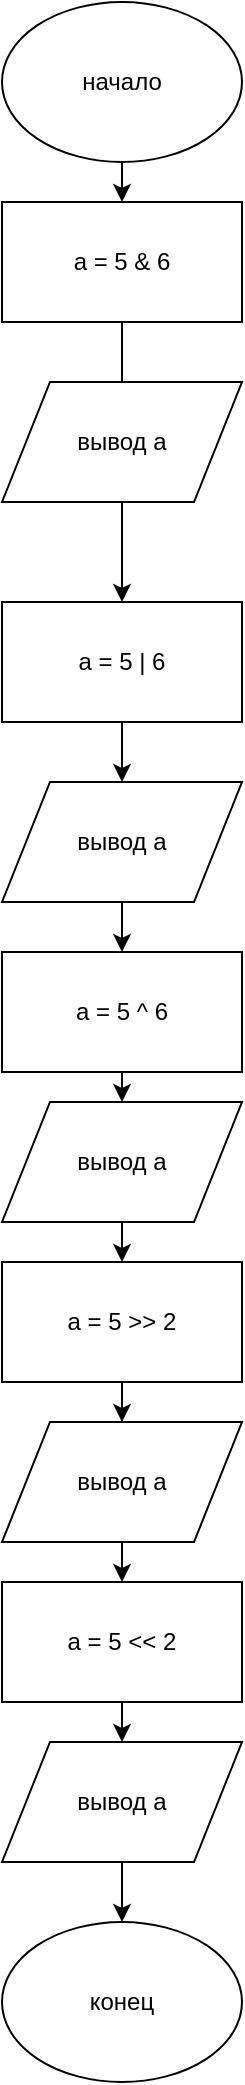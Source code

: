 <mxfile version="13.4.2" type="device" pages="4"><diagram id="A22B_fMYNhFqxPdB_qHU" name="Task1"><mxGraphModel dx="782" dy="420" grid="1" gridSize="10" guides="1" tooltips="1" connect="1" arrows="1" fold="1" page="1" pageScale="1" pageWidth="827" pageHeight="1169" math="0" shadow="0"><root><mxCell id="0"/><mxCell id="1" parent="0"/><mxCell id="sLDEyUpbkMN9FIX63lwZ-4" style="edgeStyle=orthogonalEdgeStyle;rounded=0;orthogonalLoop=1;jettySize=auto;html=1;exitX=0.5;exitY=1;exitDx=0;exitDy=0;entryX=0.5;entryY=0;entryDx=0;entryDy=0;" parent="1" source="sLDEyUpbkMN9FIX63lwZ-1" target="sLDEyUpbkMN9FIX63lwZ-2" edge="1"><mxGeometry relative="1" as="geometry"/></mxCell><mxCell id="sLDEyUpbkMN9FIX63lwZ-1" value="начало" style="ellipse;whiteSpace=wrap;html=1;" parent="1" vertex="1"><mxGeometry x="360" y="50" width="120" height="80" as="geometry"/></mxCell><mxCell id="sLDEyUpbkMN9FIX63lwZ-5" style="edgeStyle=orthogonalEdgeStyle;rounded=0;orthogonalLoop=1;jettySize=auto;html=1;exitX=0.5;exitY=1;exitDx=0;exitDy=0;entryX=0.5;entryY=0;entryDx=0;entryDy=0;" parent="1" source="sLDEyUpbkMN9FIX63lwZ-2" target="sLDEyUpbkMN9FIX63lwZ-3" edge="1"><mxGeometry relative="1" as="geometry"/></mxCell><mxCell id="sLDEyUpbkMN9FIX63lwZ-2" value="a = 5 &amp;amp; 6" style="rounded=0;whiteSpace=wrap;html=1;" parent="1" vertex="1"><mxGeometry x="360" y="150" width="120" height="60" as="geometry"/></mxCell><mxCell id="sLDEyUpbkMN9FIX63lwZ-9" style="edgeStyle=orthogonalEdgeStyle;rounded=0;orthogonalLoop=1;jettySize=auto;html=1;exitX=0.5;exitY=1;exitDx=0;exitDy=0;entryX=0.5;entryY=0;entryDx=0;entryDy=0;" parent="1" source="sLDEyUpbkMN9FIX63lwZ-3" target="sLDEyUpbkMN9FIX63lwZ-7" edge="1"><mxGeometry relative="1" as="geometry"/></mxCell><mxCell id="sLDEyUpbkMN9FIX63lwZ-3" value="a = 5 | 6" style="rounded=0;whiteSpace=wrap;html=1;" parent="1" vertex="1"><mxGeometry x="360" y="350" width="120" height="60" as="geometry"/></mxCell><mxCell id="sLDEyUpbkMN9FIX63lwZ-6" value="вывод а" style="shape=parallelogram;perimeter=parallelogramPerimeter;whiteSpace=wrap;html=1;" parent="1" vertex="1"><mxGeometry x="360" y="240" width="120" height="60" as="geometry"/></mxCell><mxCell id="sLDEyUpbkMN9FIX63lwZ-12" style="edgeStyle=orthogonalEdgeStyle;rounded=0;orthogonalLoop=1;jettySize=auto;html=1;exitX=0.5;exitY=1;exitDx=0;exitDy=0;entryX=0.5;entryY=0;entryDx=0;entryDy=0;" parent="1" source="sLDEyUpbkMN9FIX63lwZ-7" target="sLDEyUpbkMN9FIX63lwZ-10" edge="1"><mxGeometry relative="1" as="geometry"/></mxCell><mxCell id="sLDEyUpbkMN9FIX63lwZ-7" value="вывод а" style="shape=parallelogram;perimeter=parallelogramPerimeter;whiteSpace=wrap;html=1;" parent="1" vertex="1"><mxGeometry x="360" y="440" width="120" height="60" as="geometry"/></mxCell><mxCell id="sLDEyUpbkMN9FIX63lwZ-13" style="edgeStyle=orthogonalEdgeStyle;rounded=0;orthogonalLoop=1;jettySize=auto;html=1;exitX=0.5;exitY=1;exitDx=0;exitDy=0;entryX=0.5;entryY=0;entryDx=0;entryDy=0;" parent="1" source="sLDEyUpbkMN9FIX63lwZ-10" target="sLDEyUpbkMN9FIX63lwZ-11" edge="1"><mxGeometry relative="1" as="geometry"/></mxCell><mxCell id="sLDEyUpbkMN9FIX63lwZ-10" value="a = 5 ^ 6" style="rounded=0;whiteSpace=wrap;html=1;" parent="1" vertex="1"><mxGeometry x="360" y="525" width="120" height="60" as="geometry"/></mxCell><mxCell id="sLDEyUpbkMN9FIX63lwZ-16" style="edgeStyle=orthogonalEdgeStyle;rounded=0;orthogonalLoop=1;jettySize=auto;html=1;exitX=0.5;exitY=1;exitDx=0;exitDy=0;entryX=0.5;entryY=0;entryDx=0;entryDy=0;" parent="1" source="sLDEyUpbkMN9FIX63lwZ-11" target="sLDEyUpbkMN9FIX63lwZ-14" edge="1"><mxGeometry relative="1" as="geometry"/></mxCell><mxCell id="sLDEyUpbkMN9FIX63lwZ-11" value="вывод а" style="shape=parallelogram;perimeter=parallelogramPerimeter;whiteSpace=wrap;html=1;" parent="1" vertex="1"><mxGeometry x="360" y="600" width="120" height="60" as="geometry"/></mxCell><mxCell id="sLDEyUpbkMN9FIX63lwZ-17" style="edgeStyle=orthogonalEdgeStyle;rounded=0;orthogonalLoop=1;jettySize=auto;html=1;exitX=0.5;exitY=1;exitDx=0;exitDy=0;" parent="1" source="sLDEyUpbkMN9FIX63lwZ-14" target="sLDEyUpbkMN9FIX63lwZ-15" edge="1"><mxGeometry relative="1" as="geometry"/></mxCell><mxCell id="sLDEyUpbkMN9FIX63lwZ-14" value="a = 5 &amp;gt;&amp;gt; 2" style="rounded=0;whiteSpace=wrap;html=1;" parent="1" vertex="1"><mxGeometry x="360" y="680" width="120" height="60" as="geometry"/></mxCell><mxCell id="sLDEyUpbkMN9FIX63lwZ-20" style="edgeStyle=orthogonalEdgeStyle;rounded=0;orthogonalLoop=1;jettySize=auto;html=1;exitX=0.5;exitY=1;exitDx=0;exitDy=0;entryX=0.5;entryY=0;entryDx=0;entryDy=0;" parent="1" source="sLDEyUpbkMN9FIX63lwZ-15" target="sLDEyUpbkMN9FIX63lwZ-18" edge="1"><mxGeometry relative="1" as="geometry"/></mxCell><mxCell id="sLDEyUpbkMN9FIX63lwZ-15" value="вывод а" style="shape=parallelogram;perimeter=parallelogramPerimeter;whiteSpace=wrap;html=1;" parent="1" vertex="1"><mxGeometry x="360" y="760" width="120" height="60" as="geometry"/></mxCell><mxCell id="sLDEyUpbkMN9FIX63lwZ-21" style="edgeStyle=orthogonalEdgeStyle;rounded=0;orthogonalLoop=1;jettySize=auto;html=1;exitX=0.5;exitY=1;exitDx=0;exitDy=0;entryX=0.5;entryY=0;entryDx=0;entryDy=0;" parent="1" source="sLDEyUpbkMN9FIX63lwZ-18" target="sLDEyUpbkMN9FIX63lwZ-19" edge="1"><mxGeometry relative="1" as="geometry"/></mxCell><mxCell id="sLDEyUpbkMN9FIX63lwZ-18" value="a = 5 &amp;lt;&amp;lt; 2" style="rounded=0;whiteSpace=wrap;html=1;" parent="1" vertex="1"><mxGeometry x="360" y="840" width="120" height="60" as="geometry"/></mxCell><mxCell id="sLDEyUpbkMN9FIX63lwZ-23" style="edgeStyle=orthogonalEdgeStyle;rounded=0;orthogonalLoop=1;jettySize=auto;html=1;exitX=0.5;exitY=1;exitDx=0;exitDy=0;entryX=0.5;entryY=0;entryDx=0;entryDy=0;" parent="1" source="sLDEyUpbkMN9FIX63lwZ-19" target="sLDEyUpbkMN9FIX63lwZ-22" edge="1"><mxGeometry relative="1" as="geometry"/></mxCell><mxCell id="sLDEyUpbkMN9FIX63lwZ-19" value="вывод а" style="shape=parallelogram;perimeter=parallelogramPerimeter;whiteSpace=wrap;html=1;" parent="1" vertex="1"><mxGeometry x="360" y="920" width="120" height="60" as="geometry"/></mxCell><mxCell id="sLDEyUpbkMN9FIX63lwZ-22" value="конец" style="ellipse;whiteSpace=wrap;html=1;" parent="1" vertex="1"><mxGeometry x="360" y="1010" width="120" height="80" as="geometry"/></mxCell></root></mxGraphModel></diagram><diagram id="8H3RQwXhNgxfPzlrY67r" name="Task2"><mxGraphModel dx="782" dy="420" grid="1" gridSize="10" guides="1" tooltips="1" connect="1" arrows="1" fold="1" page="1" pageScale="1" pageWidth="827" pageHeight="1169" math="0" shadow="0"><root><mxCell id="LL2yWCV3FfPVCpCNsDiw-0"/><mxCell id="LL2yWCV3FfPVCpCNsDiw-1" parent="LL2yWCV3FfPVCpCNsDiw-0"/><mxCell id="J5-ukEoSJtV6mjIoDvkp-0" style="edgeStyle=orthogonalEdgeStyle;rounded=0;orthogonalLoop=1;jettySize=auto;html=1;exitX=0.5;exitY=1;exitDx=0;exitDy=0;entryX=0.5;entryY=0;entryDx=0;entryDy=0;" parent="LL2yWCV3FfPVCpCNsDiw-1" source="LL2yWCV3FfPVCpCNsDiw-2" target="LL2yWCV3FfPVCpCNsDiw-3" edge="1"><mxGeometry relative="1" as="geometry"/></mxCell><mxCell id="LL2yWCV3FfPVCpCNsDiw-2" value="начало" style="ellipse;whiteSpace=wrap;html=1;" parent="LL2yWCV3FfPVCpCNsDiw-1" vertex="1"><mxGeometry x="340" width="120" height="80" as="geometry"/></mxCell><mxCell id="J5-ukEoSJtV6mjIoDvkp-2" style="edgeStyle=orthogonalEdgeStyle;rounded=0;orthogonalLoop=1;jettySize=auto;html=1;exitX=0.5;exitY=1;exitDx=0;exitDy=0;entryX=0.5;entryY=0;entryDx=0;entryDy=0;" parent="LL2yWCV3FfPVCpCNsDiw-1" source="LL2yWCV3FfPVCpCNsDiw-3" target="SMG-JryVlX074NP7VwOB-0" edge="1"><mxGeometry relative="1" as="geometry"/></mxCell><mxCell id="LL2yWCV3FfPVCpCNsDiw-3" value="ввод координат &lt;br&gt;x1, y1, x2, y2" style="shape=parallelogram;perimeter=parallelogramPerimeter;whiteSpace=wrap;html=1;" parent="LL2yWCV3FfPVCpCNsDiw-1" vertex="1"><mxGeometry x="315" y="90" width="170" height="70" as="geometry"/></mxCell><mxCell id="J5-ukEoSJtV6mjIoDvkp-3" style="edgeStyle=orthogonalEdgeStyle;rounded=0;orthogonalLoop=1;jettySize=auto;html=1;exitX=0.5;exitY=1;exitDx=0;exitDy=0;" parent="LL2yWCV3FfPVCpCNsDiw-1" source="J5-ukEoSJtV6mjIoDvkp-1" target="J5-ukEoSJtV6mjIoDvkp-4" edge="1"><mxGeometry relative="1" as="geometry"><mxPoint x="400" y="320" as="targetPoint"/><Array as="points"><mxPoint x="255" y="360"/><mxPoint x="255" y="360"/></Array></mxGeometry></mxCell><mxCell id="J5-ukEoSJtV6mjIoDvkp-1" value="k = (y2 - y1)/(x2 - x1)" style="rounded=0;whiteSpace=wrap;html=1;" parent="LL2yWCV3FfPVCpCNsDiw-1" vertex="1"><mxGeometry x="195" y="280" width="120" height="60" as="geometry"/></mxCell><mxCell id="J5-ukEoSJtV6mjIoDvkp-6" style="edgeStyle=orthogonalEdgeStyle;rounded=0;orthogonalLoop=1;jettySize=auto;html=1;exitX=0.5;exitY=1;exitDx=0;exitDy=0;entryX=0.5;entryY=0;entryDx=0;entryDy=0;" parent="LL2yWCV3FfPVCpCNsDiw-1" source="J5-ukEoSJtV6mjIoDvkp-4" target="J5-ukEoSJtV6mjIoDvkp-5" edge="1"><mxGeometry relative="1" as="geometry"/></mxCell><mxCell id="J5-ukEoSJtV6mjIoDvkp-4" value="b = y1 - k * x1" style="rounded=0;whiteSpace=wrap;html=1;" parent="LL2yWCV3FfPVCpCNsDiw-1" vertex="1"><mxGeometry x="190" y="380" width="120" height="60" as="geometry"/></mxCell><mxCell id="J5-ukEoSJtV6mjIoDvkp-7" style="edgeStyle=orthogonalEdgeStyle;rounded=0;orthogonalLoop=1;jettySize=auto;html=1;exitX=0.5;exitY=1;exitDx=0;exitDy=0;" parent="LL2yWCV3FfPVCpCNsDiw-1" source="J5-ukEoSJtV6mjIoDvkp-5" target="J5-ukEoSJtV6mjIoDvkp-8" edge="1"><mxGeometry relative="1" as="geometry"><mxPoint x="400" y="490" as="targetPoint"/><Array as="points"><mxPoint x="255" y="530"/><mxPoint x="400" y="530"/></Array></mxGeometry></mxCell><mxCell id="J5-ukEoSJtV6mjIoDvkp-5" value="вывод&lt;br&gt;&amp;nbsp;y = kx + b" style="shape=parallelogram;perimeter=parallelogramPerimeter;whiteSpace=wrap;html=1;" parent="LL2yWCV3FfPVCpCNsDiw-1" vertex="1"><mxGeometry x="195" y="460" width="120" height="60" as="geometry"/></mxCell><mxCell id="J5-ukEoSJtV6mjIoDvkp-8" value="конец" style="ellipse;whiteSpace=wrap;html=1;" parent="LL2yWCV3FfPVCpCNsDiw-1" vertex="1"><mxGeometry x="340" y="550" width="120" height="80" as="geometry"/></mxCell><mxCell id="SMG-JryVlX074NP7VwOB-1" style="edgeStyle=orthogonalEdgeStyle;rounded=0;orthogonalLoop=1;jettySize=auto;html=1;exitX=0;exitY=0.5;exitDx=0;exitDy=0;entryX=0.5;entryY=0;entryDx=0;entryDy=0;" edge="1" parent="LL2yWCV3FfPVCpCNsDiw-1" source="SMG-JryVlX074NP7VwOB-0" target="J5-ukEoSJtV6mjIoDvkp-1"><mxGeometry relative="1" as="geometry"/></mxCell><mxCell id="SMG-JryVlX074NP7VwOB-4" style="edgeStyle=orthogonalEdgeStyle;rounded=0;orthogonalLoop=1;jettySize=auto;html=1;exitX=1;exitY=0.5;exitDx=0;exitDy=0;" edge="1" parent="LL2yWCV3FfPVCpCNsDiw-1" source="SMG-JryVlX074NP7VwOB-0" target="SMG-JryVlX074NP7VwOB-3"><mxGeometry relative="1" as="geometry"/></mxCell><mxCell id="SMG-JryVlX074NP7VwOB-0" value="x1 == x2" style="rhombus;whiteSpace=wrap;html=1;" vertex="1" parent="LL2yWCV3FfPVCpCNsDiw-1"><mxGeometry x="380" y="210" width="80" height="80" as="geometry"/></mxCell><mxCell id="2" value="нет" style="text;html=1;align=center;verticalAlign=middle;resizable=0;points=[];autosize=1;" vertex="1" parent="LL2yWCV3FfPVCpCNsDiw-1"><mxGeometry x="345" y="220" width="30" height="20" as="geometry"/></mxCell><mxCell id="SMG-JryVlX074NP7VwOB-2" value="да" style="text;html=1;align=center;verticalAlign=middle;resizable=0;points=[];autosize=1;" vertex="1" parent="LL2yWCV3FfPVCpCNsDiw-1"><mxGeometry x="475" y="220" width="30" height="20" as="geometry"/></mxCell><mxCell id="SMG-JryVlX074NP7VwOB-7" style="edgeStyle=orthogonalEdgeStyle;rounded=0;orthogonalLoop=1;jettySize=auto;html=1;exitX=0.5;exitY=1;exitDx=0;exitDy=0;entryX=0.5;entryY=0;entryDx=0;entryDy=0;" edge="1" parent="LL2yWCV3FfPVCpCNsDiw-1" source="SMG-JryVlX074NP7VwOB-3" target="J5-ukEoSJtV6mjIoDvkp-8"><mxGeometry relative="1" as="geometry"/></mxCell><mxCell id="SMG-JryVlX074NP7VwOB-3" value="вывод&amp;nbsp;&lt;br&gt;&quot;х = &quot; х1" style="shape=parallelogram;perimeter=parallelogramPerimeter;whiteSpace=wrap;html=1;" vertex="1" parent="LL2yWCV3FfPVCpCNsDiw-1"><mxGeometry x="430" y="340" width="120" height="60" as="geometry"/></mxCell></root></mxGraphModel></diagram><diagram id="JLOpMYUsDH5oHk2MYW5a" name="Task4"><mxGraphModel dx="782" dy="420" grid="1" gridSize="10" guides="1" tooltips="1" connect="1" arrows="1" fold="1" page="1" pageScale="1" pageWidth="827" pageHeight="1169" math="0" shadow="0"><root><mxCell id="9Wc36gBHSn4FcmwFcV-4-0"/><mxCell id="9Wc36gBHSn4FcmwFcV-4-1" parent="9Wc36gBHSn4FcmwFcV-4-0"/><mxCell id="m4ShfcXQBJQVuULwJuQN-1" style="edgeStyle=orthogonalEdgeStyle;rounded=0;orthogonalLoop=1;jettySize=auto;html=1;exitX=0.5;exitY=1;exitDx=0;exitDy=0;entryX=0.5;entryY=0;entryDx=0;entryDy=0;" parent="9Wc36gBHSn4FcmwFcV-4-1" source="9Wc36gBHSn4FcmwFcV-4-2" target="m4ShfcXQBJQVuULwJuQN-0" edge="1"><mxGeometry relative="1" as="geometry"/></mxCell><mxCell id="9Wc36gBHSn4FcmwFcV-4-2" value="начало" style="ellipse;whiteSpace=wrap;html=1;" parent="9Wc36gBHSn4FcmwFcV-4-1" vertex="1"><mxGeometry x="320" y="40" width="120" height="80" as="geometry"/></mxCell><mxCell id="m4ShfcXQBJQVuULwJuQN-3" value="" style="edgeStyle=orthogonalEdgeStyle;rounded=0;orthogonalLoop=1;jettySize=auto;html=1;" parent="9Wc36gBHSn4FcmwFcV-4-1" source="m4ShfcXQBJQVuULwJuQN-6" target="m4ShfcXQBJQVuULwJuQN-2" edge="1"><mxGeometry relative="1" as="geometry"/></mxCell><mxCell id="m4ShfcXQBJQVuULwJuQN-0" value="ввод&amp;nbsp;&lt;br&gt;a, b" style="shape=parallelogram;perimeter=parallelogramPerimeter;whiteSpace=wrap;html=1;" parent="9Wc36gBHSn4FcmwFcV-4-1" vertex="1"><mxGeometry x="320" y="150" width="120" height="60" as="geometry"/></mxCell><mxCell id="m4ShfcXQBJQVuULwJuQN-5" style="edgeStyle=orthogonalEdgeStyle;rounded=0;orthogonalLoop=1;jettySize=auto;html=1;exitX=0.5;exitY=1;exitDx=0;exitDy=0;entryX=0.5;entryY=0;entryDx=0;entryDy=0;" parent="9Wc36gBHSn4FcmwFcV-4-1" source="m4ShfcXQBJQVuULwJuQN-2" target="m4ShfcXQBJQVuULwJuQN-4" edge="1"><mxGeometry relative="1" as="geometry"/></mxCell><mxCell id="m4ShfcXQBJQVuULwJuQN-2" value="&lt;span&gt;a = a - ord('a') + 1&lt;/span&gt;&lt;br&gt;&lt;div&gt;b = b - ord('a') + 1&lt;/div&gt;" style="rounded=0;whiteSpace=wrap;html=1;" parent="9Wc36gBHSn4FcmwFcV-4-1" vertex="1"><mxGeometry x="320" y="310" width="120" height="70" as="geometry"/></mxCell><mxCell id="m4ShfcXQBJQVuULwJuQN-9" style="edgeStyle=orthogonalEdgeStyle;rounded=0;orthogonalLoop=1;jettySize=auto;html=1;exitX=0.5;exitY=1;exitDx=0;exitDy=0;entryX=0.5;entryY=0;entryDx=0;entryDy=0;" parent="9Wc36gBHSn4FcmwFcV-4-1" source="m4ShfcXQBJQVuULwJuQN-4" target="m4ShfcXQBJQVuULwJuQN-8" edge="1"><mxGeometry relative="1" as="geometry"/></mxCell><mxCell id="m4ShfcXQBJQVuULwJuQN-4" value="вывод&lt;br&gt;а, b" style="shape=parallelogram;perimeter=parallelogramPerimeter;whiteSpace=wrap;html=1;" parent="9Wc36gBHSn4FcmwFcV-4-1" vertex="1"><mxGeometry x="320" y="400" width="120" height="60" as="geometry"/></mxCell><mxCell id="m4ShfcXQBJQVuULwJuQN-6" value="a = ord(a)&lt;br&gt;b = ord(b)" style="rounded=0;whiteSpace=wrap;html=1;" parent="9Wc36gBHSn4FcmwFcV-4-1" vertex="1"><mxGeometry x="320" y="230" width="120" height="60" as="geometry"/></mxCell><mxCell id="m4ShfcXQBJQVuULwJuQN-7" value="" style="edgeStyle=orthogonalEdgeStyle;rounded=0;orthogonalLoop=1;jettySize=auto;html=1;" parent="9Wc36gBHSn4FcmwFcV-4-1" source="m4ShfcXQBJQVuULwJuQN-0" target="m4ShfcXQBJQVuULwJuQN-6" edge="1"><mxGeometry relative="1" as="geometry"><mxPoint x="380" y="210" as="sourcePoint"/><mxPoint x="380" y="300" as="targetPoint"/></mxGeometry></mxCell><mxCell id="m4ShfcXQBJQVuULwJuQN-11" style="edgeStyle=orthogonalEdgeStyle;rounded=0;orthogonalLoop=1;jettySize=auto;html=1;exitX=0.5;exitY=1;exitDx=0;exitDy=0;entryX=0.5;entryY=0;entryDx=0;entryDy=0;" parent="9Wc36gBHSn4FcmwFcV-4-1" source="m4ShfcXQBJQVuULwJuQN-8" target="m4ShfcXQBJQVuULwJuQN-10" edge="1"><mxGeometry relative="1" as="geometry"/></mxCell><mxCell id="m4ShfcXQBJQVuULwJuQN-8" value="вывод&amp;nbsp;&lt;br&gt;abs(a - b) - 1" style="shape=parallelogram;perimeter=parallelogramPerimeter;whiteSpace=wrap;html=1;" parent="9Wc36gBHSn4FcmwFcV-4-1" vertex="1"><mxGeometry x="320" y="490" width="120" height="60" as="geometry"/></mxCell><mxCell id="m4ShfcXQBJQVuULwJuQN-10" value="конец" style="ellipse;whiteSpace=wrap;html=1;" parent="9Wc36gBHSn4FcmwFcV-4-1" vertex="1"><mxGeometry x="320" y="584.5" width="120" height="80" as="geometry"/></mxCell></root></mxGraphModel></diagram><diagram id="l8QLTViiQah6TvBJnk8y" name="Task5"><mxGraphModel dx="782" dy="420" grid="1" gridSize="10" guides="1" tooltips="1" connect="1" arrows="1" fold="1" page="1" pageScale="1" pageWidth="827" pageHeight="1169" math="0" shadow="0"><root><mxCell id="In-jj5DGQbWJfxNy8jGY-0"/><mxCell id="In-jj5DGQbWJfxNy8jGY-1" parent="In-jj5DGQbWJfxNy8jGY-0"/><mxCell id="M74ifdCzlocvw00PGH9D-2" style="edgeStyle=orthogonalEdgeStyle;rounded=0;orthogonalLoop=1;jettySize=auto;html=1;exitX=0.5;exitY=1;exitDx=0;exitDy=0;entryX=0.5;entryY=0;entryDx=0;entryDy=0;" parent="In-jj5DGQbWJfxNy8jGY-1" source="M74ifdCzlocvw00PGH9D-0" target="M74ifdCzlocvw00PGH9D-1" edge="1"><mxGeometry relative="1" as="geometry"/></mxCell><mxCell id="M74ifdCzlocvw00PGH9D-0" value="начало" style="ellipse;whiteSpace=wrap;html=1;" parent="In-jj5DGQbWJfxNy8jGY-1" vertex="1"><mxGeometry x="320" y="60" width="120" height="80" as="geometry"/></mxCell><mxCell id="M74ifdCzlocvw00PGH9D-4" style="edgeStyle=orthogonalEdgeStyle;rounded=0;orthogonalLoop=1;jettySize=auto;html=1;exitX=0.5;exitY=1;exitDx=0;exitDy=0;entryX=0.5;entryY=0;entryDx=0;entryDy=0;" parent="In-jj5DGQbWJfxNy8jGY-1" source="M74ifdCzlocvw00PGH9D-1" target="M74ifdCzlocvw00PGH9D-3" edge="1"><mxGeometry relative="1" as="geometry"/></mxCell><mxCell id="M74ifdCzlocvw00PGH9D-1" value="ввод&lt;br&gt;n" style="shape=parallelogram;perimeter=parallelogramPerimeter;whiteSpace=wrap;html=1;" parent="In-jj5DGQbWJfxNy8jGY-1" vertex="1"><mxGeometry x="320" y="160" width="120" height="60" as="geometry"/></mxCell><mxCell id="M74ifdCzlocvw00PGH9D-6" style="edgeStyle=orthogonalEdgeStyle;rounded=0;orthogonalLoop=1;jettySize=auto;html=1;exitX=0.5;exitY=1;exitDx=0;exitDy=0;entryX=0.5;entryY=0;entryDx=0;entryDy=0;" parent="In-jj5DGQbWJfxNy8jGY-1" source="M74ifdCzlocvw00PGH9D-3" target="M74ifdCzlocvw00PGH9D-5" edge="1"><mxGeometry relative="1" as="geometry"/></mxCell><mxCell id="M74ifdCzlocvw00PGH9D-3" value="n = ord('a') + n - 1" style="rounded=0;whiteSpace=wrap;html=1;" parent="In-jj5DGQbWJfxNy8jGY-1" vertex="1"><mxGeometry x="320" y="240" width="120" height="60" as="geometry"/></mxCell><mxCell id="M74ifdCzlocvw00PGH9D-8" style="edgeStyle=orthogonalEdgeStyle;rounded=0;orthogonalLoop=1;jettySize=auto;html=1;exitX=0.5;exitY=1;exitDx=0;exitDy=0;" parent="In-jj5DGQbWJfxNy8jGY-1" source="M74ifdCzlocvw00PGH9D-5" target="M74ifdCzlocvw00PGH9D-7" edge="1"><mxGeometry relative="1" as="geometry"/></mxCell><mxCell id="M74ifdCzlocvw00PGH9D-5" value="вывод&lt;br&gt;chr(n)" style="shape=parallelogram;perimeter=parallelogramPerimeter;whiteSpace=wrap;html=1;" parent="In-jj5DGQbWJfxNy8jGY-1" vertex="1"><mxGeometry x="320" y="330" width="120" height="60" as="geometry"/></mxCell><mxCell id="M74ifdCzlocvw00PGH9D-7" value="конец" style="ellipse;whiteSpace=wrap;html=1;" parent="In-jj5DGQbWJfxNy8jGY-1" vertex="1"><mxGeometry x="320" y="410" width="120" height="80" as="geometry"/></mxCell></root></mxGraphModel></diagram></mxfile>